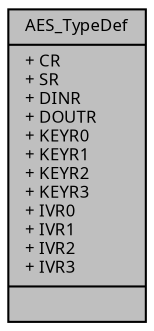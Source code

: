 digraph "AES_TypeDef"
{
  edge [fontname="Sans",fontsize="8",labelfontname="Sans",labelfontsize="8"];
  node [fontname="Sans",fontsize="8",shape=record];
  Node1 [label="{AES_TypeDef\n|+ CR\l+ SR\l+ DINR\l+ DOUTR\l+ KEYR0\l+ KEYR1\l+ KEYR2\l+ KEYR3\l+ IVR0\l+ IVR1\l+ IVR2\l+ IVR3\l|}",height=0.2,width=0.4,color="black", fillcolor="grey75", style="filled", fontcolor="black"];
}
